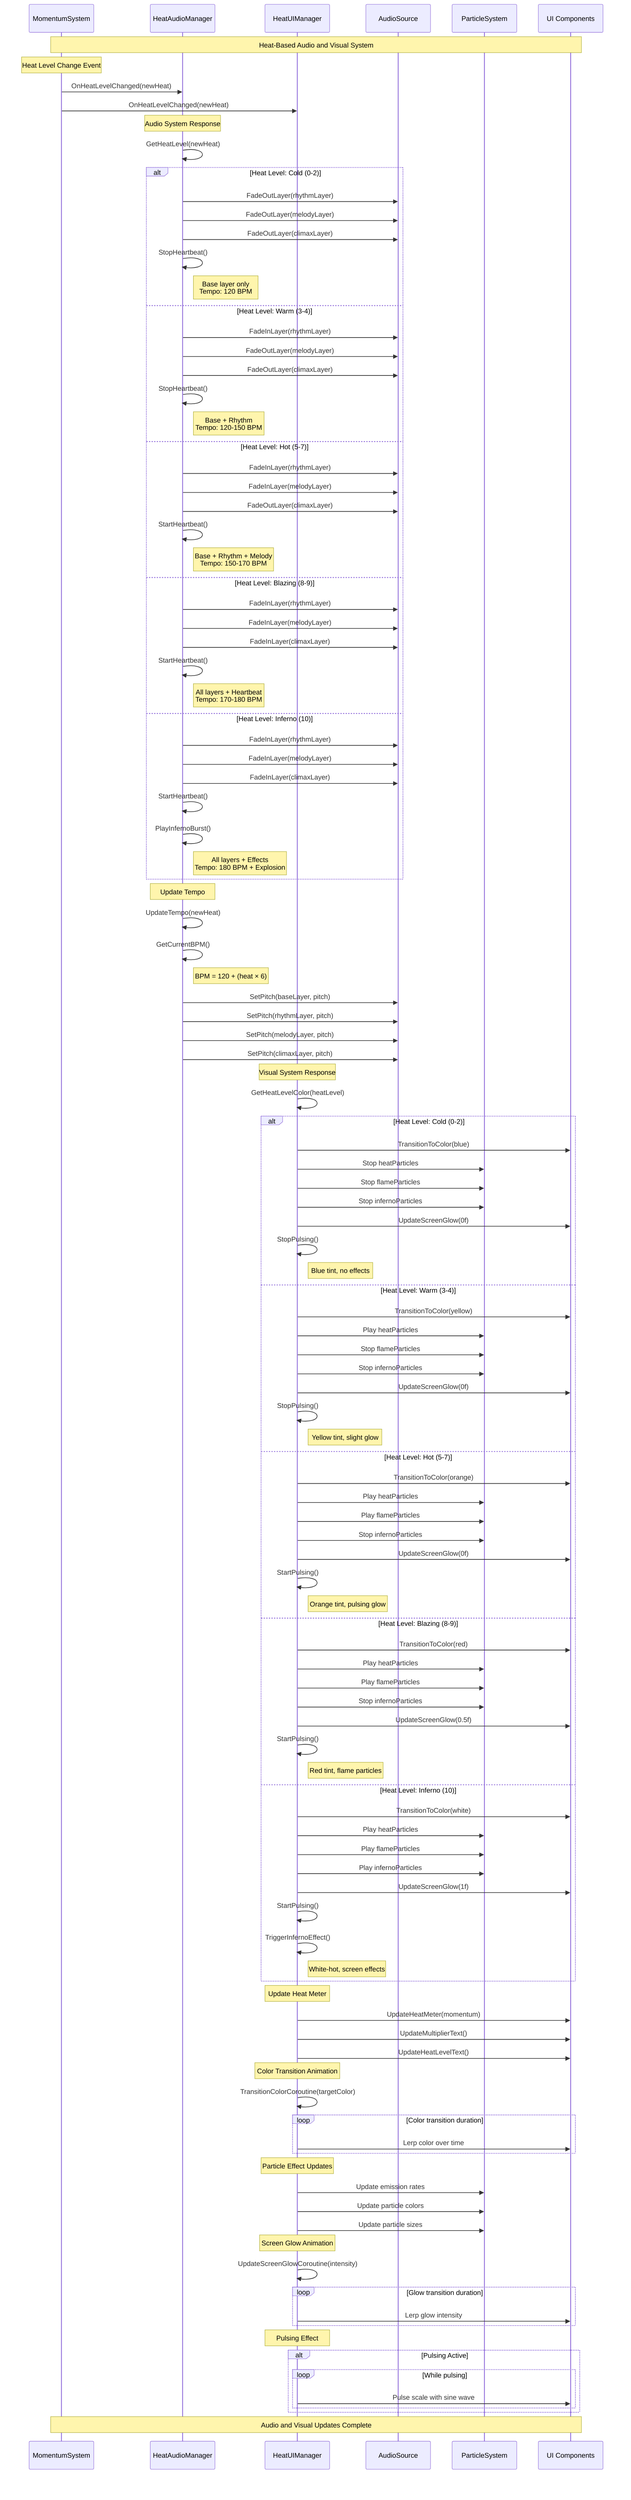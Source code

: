 sequenceDiagram
    participant MomentumSystem
    participant HeatAudioManager
    participant HeatUIManager
    participant AudioSource
    participant ParticleSystem
    participant UI Components
    
    Note over MomentumSystem, UI Components: Heat-Based Audio and Visual System
    
    Note over MomentumSystem: Heat Level Change Event
    MomentumSystem->>HeatAudioManager: OnHeatLevelChanged(newHeat)
    MomentumSystem->>HeatUIManager: OnHeatLevelChanged(newHeat)
    
    Note over HeatAudioManager: Audio System Response
    HeatAudioManager->>HeatAudioManager: GetHeatLevel(newHeat)
    
    alt Heat Level: Cold (0-2)
        HeatAudioManager->>AudioSource: FadeOutLayer(rhythmLayer)
        HeatAudioManager->>AudioSource: FadeOutLayer(melodyLayer)
        HeatAudioManager->>AudioSource: FadeOutLayer(climaxLayer)
        HeatAudioManager->>HeatAudioManager: StopHeartbeat()
        Note right of HeatAudioManager: Base layer only<br/>Tempo: 120 BPM
        
    else Heat Level: Warm (3-4)
        HeatAudioManager->>AudioSource: FadeInLayer(rhythmLayer)
        HeatAudioManager->>AudioSource: FadeOutLayer(melodyLayer)
        HeatAudioManager->>AudioSource: FadeOutLayer(climaxLayer)
        HeatAudioManager->>HeatAudioManager: StopHeartbeat()
        Note right of HeatAudioManager: Base + Rhythm<br/>Tempo: 120-150 BPM
        
    else Heat Level: Hot (5-7)
        HeatAudioManager->>AudioSource: FadeInLayer(rhythmLayer)
        HeatAudioManager->>AudioSource: FadeInLayer(melodyLayer)
        HeatAudioManager->>AudioSource: FadeOutLayer(climaxLayer)
        HeatAudioManager->>HeatAudioManager: StartHeartbeat()
        Note right of HeatAudioManager: Base + Rhythm + Melody<br/>Tempo: 150-170 BPM
        
    else Heat Level: Blazing (8-9)
        HeatAudioManager->>AudioSource: FadeInLayer(rhythmLayer)
        HeatAudioManager->>AudioSource: FadeInLayer(melodyLayer)
        HeatAudioManager->>AudioSource: FadeInLayer(climaxLayer)
        HeatAudioManager->>HeatAudioManager: StartHeartbeat()
        Note right of HeatAudioManager: All layers + Heartbeat<br/>Tempo: 170-180 BPM
        
    else Heat Level: Inferno (10)
        HeatAudioManager->>AudioSource: FadeInLayer(rhythmLayer)
        HeatAudioManager->>AudioSource: FadeInLayer(melodyLayer)
        HeatAudioManager->>AudioSource: FadeInLayer(climaxLayer)
        HeatAudioManager->>HeatAudioManager: StartHeartbeat()
        HeatAudioManager->>HeatAudioManager: PlayInfernoBurst()
        Note right of HeatAudioManager: All layers + Effects<br/>Tempo: 180 BPM + Explosion
    end
    
    Note over HeatAudioManager: Update Tempo
    HeatAudioManager->>HeatAudioManager: UpdateTempo(newHeat)
    HeatAudioManager->>HeatAudioManager: GetCurrentBPM()
    Note right of HeatAudioManager: BPM = 120 + (heat × 6)
    
    HeatAudioManager->>AudioSource: SetPitch(baseLayer, pitch)
    HeatAudioManager->>AudioSource: SetPitch(rhythmLayer, pitch)
    HeatAudioManager->>AudioSource: SetPitch(melodyLayer, pitch)
    HeatAudioManager->>AudioSource: SetPitch(climaxLayer, pitch)
    
    Note over HeatUIManager: Visual System Response
    HeatUIManager->>HeatUIManager: GetHeatLevelColor(heatLevel)
    
    alt Heat Level: Cold (0-2)
        HeatUIManager->>UI Components: TransitionToColor(blue)
        HeatUIManager->>ParticleSystem: Stop heatParticles
        HeatUIManager->>ParticleSystem: Stop flameParticles
        HeatUIManager->>ParticleSystem: Stop infernoParticles
        HeatUIManager->>UI Components: UpdateScreenGlow(0f)
        HeatUIManager->>HeatUIManager: StopPulsing()
        Note right of HeatUIManager: Blue tint, no effects
        
    else Heat Level: Warm (3-4)
        HeatUIManager->>UI Components: TransitionToColor(yellow)
        HeatUIManager->>ParticleSystem: Play heatParticles
        HeatUIManager->>ParticleSystem: Stop flameParticles
        HeatUIManager->>ParticleSystem: Stop infernoParticles
        HeatUIManager->>UI Components: UpdateScreenGlow(0f)
        HeatUIManager->>HeatUIManager: StopPulsing()
        Note right of HeatUIManager: Yellow tint, slight glow
        
    else Heat Level: Hot (5-7)
        HeatUIManager->>UI Components: TransitionToColor(orange)
        HeatUIManager->>ParticleSystem: Play heatParticles
        HeatUIManager->>ParticleSystem: Play flameParticles
        HeatUIManager->>ParticleSystem: Stop infernoParticles
        HeatUIManager->>UI Components: UpdateScreenGlow(0f)
        HeatUIManager->>HeatUIManager: StartPulsing()
        Note right of HeatUIManager: Orange tint, pulsing glow
        
    else Heat Level: Blazing (8-9)
        HeatUIManager->>UI Components: TransitionToColor(red)
        HeatUIManager->>ParticleSystem: Play heatParticles
        HeatUIManager->>ParticleSystem: Play flameParticles
        HeatUIManager->>ParticleSystem: Stop infernoParticles
        HeatUIManager->>UI Components: UpdateScreenGlow(0.5f)
        HeatUIManager->>HeatUIManager: StartPulsing()
        Note right of HeatUIManager: Red tint, flame particles
        
    else Heat Level: Inferno (10)
        HeatUIManager->>UI Components: TransitionToColor(white)
        HeatUIManager->>ParticleSystem: Play heatParticles
        HeatUIManager->>ParticleSystem: Play flameParticles
        HeatUIManager->>ParticleSystem: Play infernoParticles
        HeatUIManager->>UI Components: UpdateScreenGlow(1f)
        HeatUIManager->>HeatUIManager: StartPulsing()
        HeatUIManager->>HeatUIManager: TriggerInfernoEffect()
        Note right of HeatUIManager: White-hot, screen effects
    end
    
    Note over HeatUIManager: Update Heat Meter
    HeatUIManager->>UI Components: UpdateHeatMeter(momentum)
    HeatUIManager->>UI Components: UpdateMultiplierText()
    HeatUIManager->>UI Components: UpdateHeatLevelText()
    
    Note over HeatUIManager: Color Transition Animation
    HeatUIManager->>HeatUIManager: TransitionColorCoroutine(targetColor)
    loop Color transition duration
        HeatUIManager->>UI Components: Lerp color over time
    end
    
    Note over HeatUIManager: Particle Effect Updates
    HeatUIManager->>ParticleSystem: Update emission rates
    HeatUIManager->>ParticleSystem: Update particle colors
    HeatUIManager->>ParticleSystem: Update particle sizes
    
    Note over HeatUIManager: Screen Glow Animation
    HeatUIManager->>HeatUIManager: UpdateScreenGlowCoroutine(intensity)
    loop Glow transition duration
        HeatUIManager->>UI Components: Lerp glow intensity
    end
    
    Note over HeatUIManager: Pulsing Effect
    alt Pulsing Active
        loop While pulsing
            HeatUIManager->>UI Components: Pulse scale with sine wave
        end
    end
    
    Note over MomentumSystem, UI Components: Audio and Visual Updates Complete